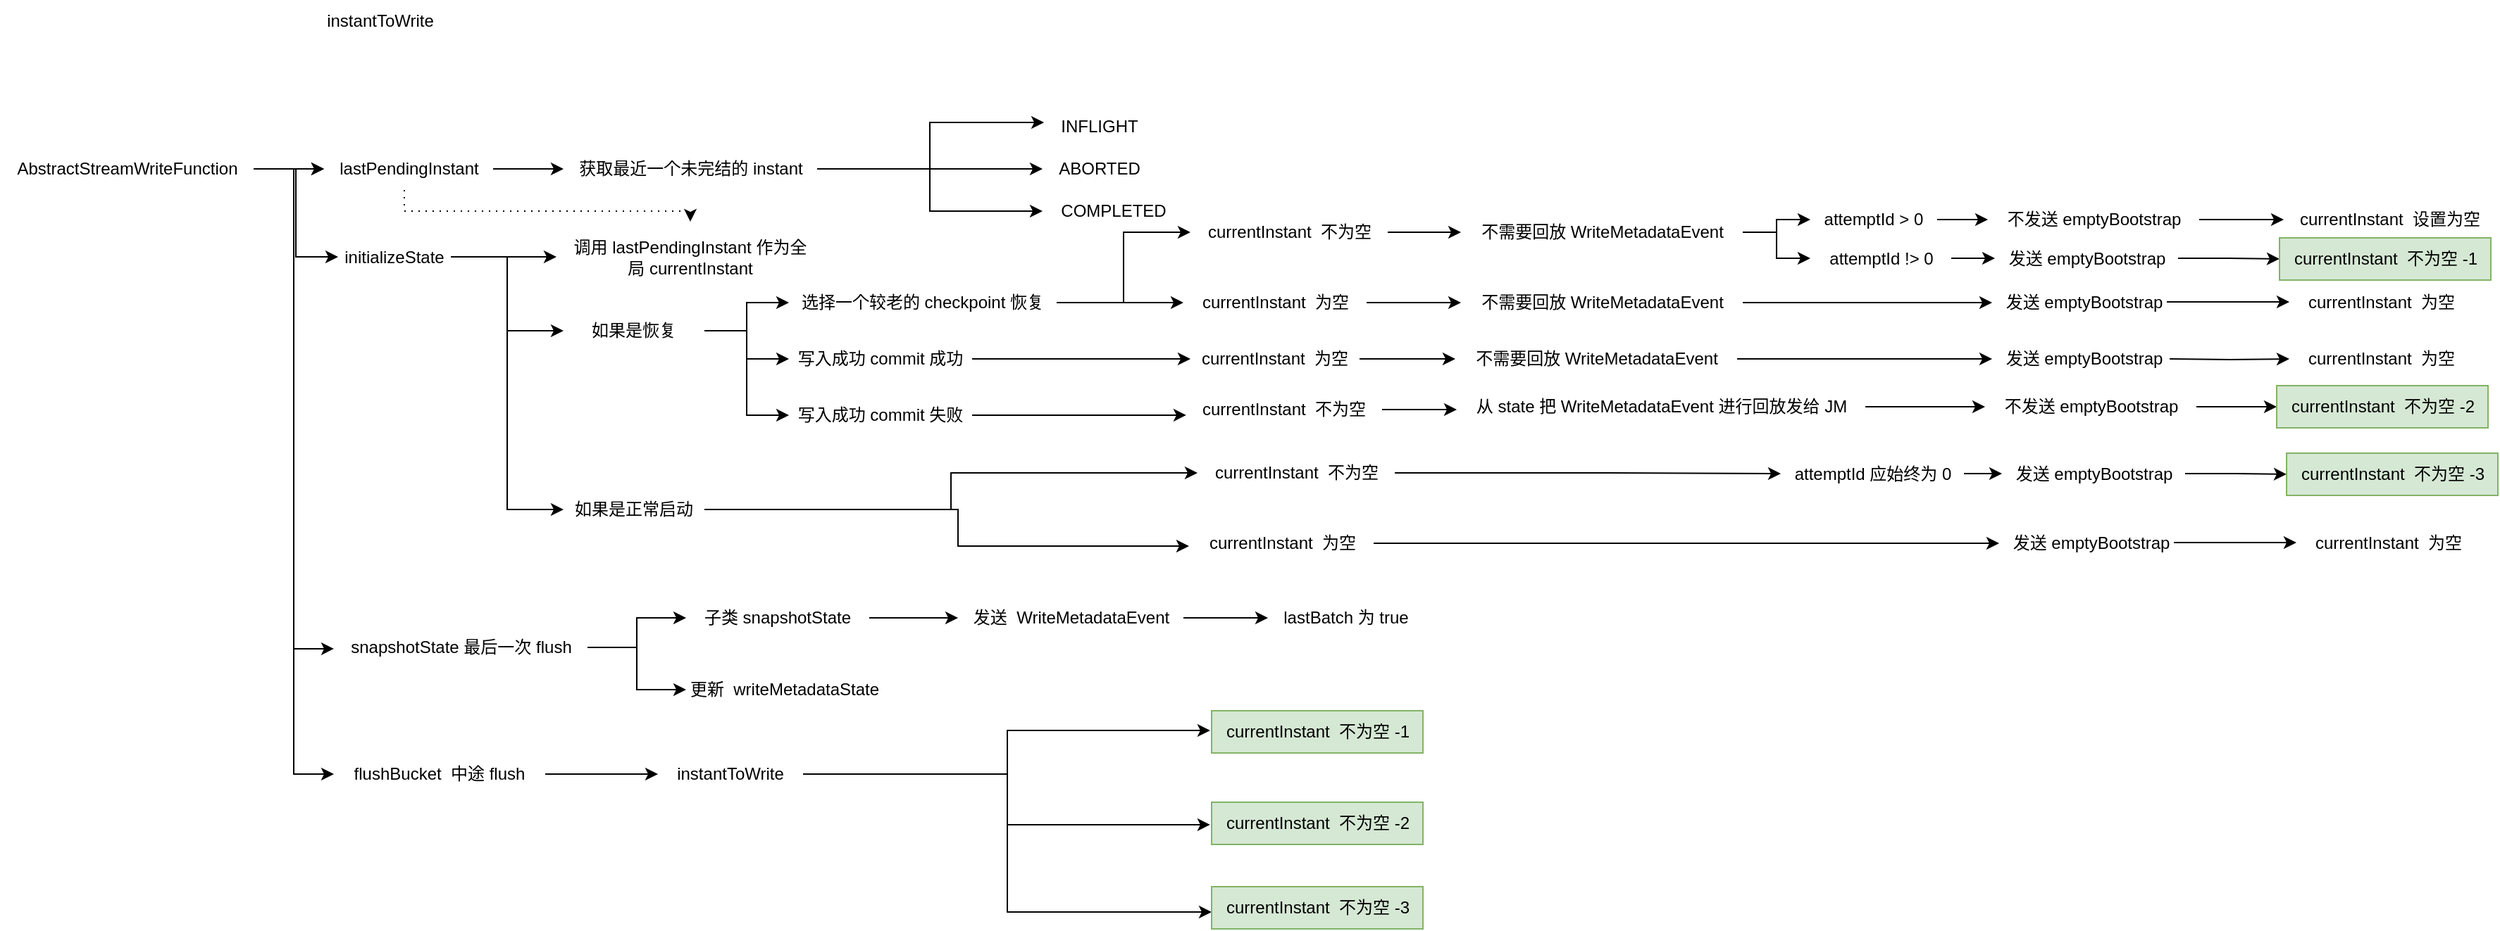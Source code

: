 <mxfile version="20.7.4" type="github">
  <diagram id="vJo_1yiLIQqHd0_KWYiv" name="第 1 页">
    <mxGraphModel dx="1434" dy="756" grid="1" gridSize="10" guides="1" tooltips="1" connect="1" arrows="1" fold="1" page="1" pageScale="1" pageWidth="1169" pageHeight="1654" math="0" shadow="0">
      <root>
        <mxCell id="0" />
        <mxCell id="1" parent="0" />
        <mxCell id="oRnVywOPiuKRVB3ehhkv-21" value="" style="edgeStyle=orthogonalEdgeStyle;rounded=0;orthogonalLoop=1;jettySize=auto;html=1;" edge="1" parent="1" source="oRnVywOPiuKRVB3ehhkv-19" target="oRnVywOPiuKRVB3ehhkv-20">
          <mxGeometry relative="1" as="geometry" />
        </mxCell>
        <mxCell id="oRnVywOPiuKRVB3ehhkv-42" style="edgeStyle=orthogonalEdgeStyle;rounded=0;orthogonalLoop=1;jettySize=auto;html=1;dashed=1;dashPattern=1 4;exitX=0.475;exitY=1;exitDx=0;exitDy=0;exitPerimeter=0;" edge="1" parent="1" source="oRnVywOPiuKRVB3ehhkv-19" target="oRnVywOPiuKRVB3ehhkv-40">
          <mxGeometry relative="1" as="geometry">
            <Array as="points">
              <mxPoint x="357" y="170" />
              <mxPoint x="560" y="170" />
            </Array>
          </mxGeometry>
        </mxCell>
        <mxCell id="oRnVywOPiuKRVB3ehhkv-19" value="&lt;span style=&quot;&quot;&gt;lastPendingInstant&lt;/span&gt;" style="text;html=1;align=center;verticalAlign=middle;resizable=0;points=[];autosize=1;strokeColor=none;fillColor=none;" vertex="1" parent="1">
          <mxGeometry x="300" y="125" width="120" height="30" as="geometry" />
        </mxCell>
        <mxCell id="oRnVywOPiuKRVB3ehhkv-25" value="" style="edgeStyle=orthogonalEdgeStyle;rounded=0;orthogonalLoop=1;jettySize=auto;html=1;entryX=0.013;entryY=0.4;entryDx=0;entryDy=0;entryPerimeter=0;" edge="1" parent="1" source="oRnVywOPiuKRVB3ehhkv-20" target="oRnVywOPiuKRVB3ehhkv-22">
          <mxGeometry relative="1" as="geometry" />
        </mxCell>
        <mxCell id="oRnVywOPiuKRVB3ehhkv-29" value="" style="edgeStyle=orthogonalEdgeStyle;rounded=0;orthogonalLoop=1;jettySize=auto;html=1;" edge="1" parent="1" source="oRnVywOPiuKRVB3ehhkv-20" target="oRnVywOPiuKRVB3ehhkv-28">
          <mxGeometry relative="1" as="geometry" />
        </mxCell>
        <mxCell id="oRnVywOPiuKRVB3ehhkv-32" value="" style="edgeStyle=orthogonalEdgeStyle;rounded=0;orthogonalLoop=1;jettySize=auto;html=1;" edge="1" parent="1" source="oRnVywOPiuKRVB3ehhkv-20" target="oRnVywOPiuKRVB3ehhkv-31">
          <mxGeometry relative="1" as="geometry" />
        </mxCell>
        <mxCell id="oRnVywOPiuKRVB3ehhkv-20" value="&lt;span style=&quot;&quot;&gt;获取最近一个未完结的 instant&lt;/span&gt;" style="text;html=1;align=center;verticalAlign=middle;resizable=0;points=[];autosize=1;strokeColor=none;fillColor=none;" vertex="1" parent="1">
          <mxGeometry x="470" y="125" width="180" height="30" as="geometry" />
        </mxCell>
        <mxCell id="oRnVywOPiuKRVB3ehhkv-22" value="&lt;span style=&quot;&quot;&gt;INFLIGHT&lt;/span&gt;" style="text;html=1;align=center;verticalAlign=middle;resizable=0;points=[];autosize=1;strokeColor=none;fillColor=none;" vertex="1" parent="1">
          <mxGeometry x="810" y="95" width="80" height="30" as="geometry" />
        </mxCell>
        <mxCell id="oRnVywOPiuKRVB3ehhkv-28" value="&lt;span style=&quot;&quot;&gt;ABORTED&lt;/span&gt;" style="text;html=1;align=center;verticalAlign=middle;resizable=0;points=[];autosize=1;strokeColor=none;fillColor=none;" vertex="1" parent="1">
          <mxGeometry x="810" y="125" width="80" height="30" as="geometry" />
        </mxCell>
        <mxCell id="oRnVywOPiuKRVB3ehhkv-31" value="&lt;span style=&quot;&quot;&gt;COMPLETED&lt;/span&gt;" style="text;html=1;align=center;verticalAlign=middle;resizable=0;points=[];autosize=1;strokeColor=none;fillColor=none;" vertex="1" parent="1">
          <mxGeometry x="810" y="155" width="100" height="30" as="geometry" />
        </mxCell>
        <mxCell id="oRnVywOPiuKRVB3ehhkv-35" value="" style="edgeStyle=orthogonalEdgeStyle;rounded=0;orthogonalLoop=1;jettySize=auto;html=1;" edge="1" parent="1" source="oRnVywOPiuKRVB3ehhkv-33" target="oRnVywOPiuKRVB3ehhkv-19">
          <mxGeometry relative="1" as="geometry" />
        </mxCell>
        <mxCell id="oRnVywOPiuKRVB3ehhkv-36" value="" style="edgeStyle=orthogonalEdgeStyle;rounded=0;orthogonalLoop=1;jettySize=auto;html=1;" edge="1" parent="1" source="oRnVywOPiuKRVB3ehhkv-33" target="oRnVywOPiuKRVB3ehhkv-19">
          <mxGeometry relative="1" as="geometry" />
        </mxCell>
        <mxCell id="oRnVywOPiuKRVB3ehhkv-38" style="edgeStyle=orthogonalEdgeStyle;rounded=0;orthogonalLoop=1;jettySize=auto;html=1;entryX=0;entryY=0.5;entryDx=0;entryDy=0;" edge="1" parent="1" source="oRnVywOPiuKRVB3ehhkv-33" target="oRnVywOPiuKRVB3ehhkv-37">
          <mxGeometry relative="1" as="geometry" />
        </mxCell>
        <mxCell id="oRnVywOPiuKRVB3ehhkv-160" style="edgeStyle=orthogonalEdgeStyle;rounded=0;orthogonalLoop=1;jettySize=auto;html=1;entryX=0;entryY=0.533;entryDx=0;entryDy=0;entryPerimeter=0;shadow=0;" edge="1" parent="1" source="oRnVywOPiuKRVB3ehhkv-33" target="oRnVywOPiuKRVB3ehhkv-159">
          <mxGeometry relative="1" as="geometry" />
        </mxCell>
        <mxCell id="oRnVywOPiuKRVB3ehhkv-173" style="edgeStyle=orthogonalEdgeStyle;rounded=0;orthogonalLoop=1;jettySize=auto;html=1;entryX=0;entryY=0.5;entryDx=0;entryDy=0;shadow=0;" edge="1" parent="1" source="oRnVywOPiuKRVB3ehhkv-33" target="oRnVywOPiuKRVB3ehhkv-172">
          <mxGeometry relative="1" as="geometry" />
        </mxCell>
        <mxCell id="oRnVywOPiuKRVB3ehhkv-33" value="&lt;span style=&quot;&quot;&gt;AbstractStreamWriteFunction&lt;/span&gt;" style="text;html=1;align=center;verticalAlign=middle;resizable=0;points=[];autosize=1;strokeColor=none;fillColor=none;" vertex="1" parent="1">
          <mxGeometry x="70" y="125" width="180" height="30" as="geometry" />
        </mxCell>
        <mxCell id="oRnVywOPiuKRVB3ehhkv-41" value="" style="edgeStyle=orthogonalEdgeStyle;rounded=0;orthogonalLoop=1;jettySize=auto;html=1;" edge="1" parent="1" source="oRnVywOPiuKRVB3ehhkv-37" target="oRnVywOPiuKRVB3ehhkv-40">
          <mxGeometry relative="1" as="geometry" />
        </mxCell>
        <mxCell id="oRnVywOPiuKRVB3ehhkv-43" value="" style="edgeStyle=orthogonalEdgeStyle;rounded=0;orthogonalLoop=1;jettySize=auto;html=1;entryX=0;entryY=0.5;entryDx=0;entryDy=0;" edge="1" parent="1" source="oRnVywOPiuKRVB3ehhkv-37" target="oRnVywOPiuKRVB3ehhkv-39">
          <mxGeometry relative="1" as="geometry" />
        </mxCell>
        <mxCell id="oRnVywOPiuKRVB3ehhkv-103" style="edgeStyle=orthogonalEdgeStyle;rounded=0;orthogonalLoop=1;jettySize=auto;html=1;entryX=0;entryY=0.5;entryDx=0;entryDy=0;" edge="1" parent="1" source="oRnVywOPiuKRVB3ehhkv-37" target="oRnVywOPiuKRVB3ehhkv-102">
          <mxGeometry relative="1" as="geometry" />
        </mxCell>
        <mxCell id="oRnVywOPiuKRVB3ehhkv-37" value="initializeState" style="text;html=1;strokeColor=none;fillColor=none;align=center;verticalAlign=middle;whiteSpace=wrap;rounded=0;" vertex="1" parent="1">
          <mxGeometry x="310" y="185" width="80" height="35" as="geometry" />
        </mxCell>
        <mxCell id="oRnVywOPiuKRVB3ehhkv-48" style="edgeStyle=orthogonalEdgeStyle;rounded=0;orthogonalLoop=1;jettySize=auto;html=1;entryX=0;entryY=0.567;entryDx=0;entryDy=0;entryPerimeter=0;exitX=1;exitY=0.5;exitDx=0;exitDy=0;startArrow=none;" edge="1" parent="1" source="oRnVywOPiuKRVB3ehhkv-65" target="oRnVywOPiuKRVB3ehhkv-47">
          <mxGeometry relative="1" as="geometry" />
        </mxCell>
        <mxCell id="oRnVywOPiuKRVB3ehhkv-51" style="edgeStyle=orthogonalEdgeStyle;rounded=0;orthogonalLoop=1;jettySize=auto;html=1;entryX=0;entryY=0.5;entryDx=0;entryDy=0;" edge="1" parent="1" source="oRnVywOPiuKRVB3ehhkv-39" target="oRnVywOPiuKRVB3ehhkv-49">
          <mxGeometry relative="1" as="geometry" />
        </mxCell>
        <mxCell id="oRnVywOPiuKRVB3ehhkv-52" style="edgeStyle=orthogonalEdgeStyle;rounded=0;orthogonalLoop=1;jettySize=auto;html=1;entryX=0;entryY=0.5;entryDx=0;entryDy=0;" edge="1" parent="1" source="oRnVywOPiuKRVB3ehhkv-39" target="oRnVywOPiuKRVB3ehhkv-50">
          <mxGeometry relative="1" as="geometry" />
        </mxCell>
        <mxCell id="oRnVywOPiuKRVB3ehhkv-56" value="" style="edgeStyle=orthogonalEdgeStyle;rounded=0;orthogonalLoop=1;jettySize=auto;html=1;entryX=0;entryY=0.5;entryDx=0;entryDy=0;" edge="1" parent="1" source="oRnVywOPiuKRVB3ehhkv-39" target="oRnVywOPiuKRVB3ehhkv-55">
          <mxGeometry relative="1" as="geometry" />
        </mxCell>
        <mxCell id="oRnVywOPiuKRVB3ehhkv-39" value="如果是恢复" style="text;html=1;strokeColor=none;fillColor=none;align=center;verticalAlign=middle;whiteSpace=wrap;rounded=0;" vertex="1" parent="1">
          <mxGeometry x="470" y="240" width="100" height="30" as="geometry" />
        </mxCell>
        <mxCell id="oRnVywOPiuKRVB3ehhkv-40" value="调用&amp;nbsp;&lt;span style=&quot;&quot;&gt;lastPendingInstant 作为全局&amp;nbsp;&lt;/span&gt;currentInstant" style="text;html=1;strokeColor=none;fillColor=none;align=center;verticalAlign=middle;whiteSpace=wrap;rounded=0;" vertex="1" parent="1">
          <mxGeometry x="465" y="177.5" width="190" height="50" as="geometry" />
        </mxCell>
        <mxCell id="oRnVywOPiuKRVB3ehhkv-99" style="edgeStyle=orthogonalEdgeStyle;rounded=0;orthogonalLoop=1;jettySize=auto;html=1;" edge="1" parent="1" source="oRnVywOPiuKRVB3ehhkv-47" target="oRnVywOPiuKRVB3ehhkv-98">
          <mxGeometry relative="1" as="geometry" />
        </mxCell>
        <mxCell id="oRnVywOPiuKRVB3ehhkv-47" value="从 state 把&amp;nbsp;WriteMetadataEvent 进行回放发给 JM" style="text;html=1;align=center;verticalAlign=middle;resizable=0;points=[];autosize=1;strokeColor=none;fillColor=none;" vertex="1" parent="1">
          <mxGeometry x="1104" y="294" width="290" height="30" as="geometry" />
        </mxCell>
        <mxCell id="oRnVywOPiuKRVB3ehhkv-54" value="" style="edgeStyle=orthogonalEdgeStyle;rounded=0;orthogonalLoop=1;jettySize=auto;html=1;exitX=1;exitY=0.5;exitDx=0;exitDy=0;" edge="1" parent="1" source="oRnVywOPiuKRVB3ehhkv-63" target="oRnVywOPiuKRVB3ehhkv-53">
          <mxGeometry relative="1" as="geometry" />
        </mxCell>
        <mxCell id="oRnVywOPiuKRVB3ehhkv-64" style="edgeStyle=orthogonalEdgeStyle;rounded=0;orthogonalLoop=1;jettySize=auto;html=1;" edge="1" parent="1" source="oRnVywOPiuKRVB3ehhkv-49" target="oRnVywOPiuKRVB3ehhkv-63">
          <mxGeometry relative="1" as="geometry" />
        </mxCell>
        <mxCell id="oRnVywOPiuKRVB3ehhkv-49" value="写入成功 commit 成功" style="text;html=1;strokeColor=none;fillColor=none;align=center;verticalAlign=middle;whiteSpace=wrap;rounded=0;" vertex="1" parent="1">
          <mxGeometry x="630" y="260" width="130" height="30" as="geometry" />
        </mxCell>
        <mxCell id="oRnVywOPiuKRVB3ehhkv-66" style="edgeStyle=orthogonalEdgeStyle;rounded=0;orthogonalLoop=1;jettySize=auto;html=1;entryX=0.007;entryY=0.633;entryDx=0;entryDy=0;entryPerimeter=0;" edge="1" parent="1" source="oRnVywOPiuKRVB3ehhkv-50" target="oRnVywOPiuKRVB3ehhkv-65">
          <mxGeometry relative="1" as="geometry" />
        </mxCell>
        <mxCell id="oRnVywOPiuKRVB3ehhkv-50" value="写入成功 commit 失败" style="text;html=1;strokeColor=none;fillColor=none;align=center;verticalAlign=middle;whiteSpace=wrap;rounded=0;" vertex="1" parent="1">
          <mxGeometry x="630" y="300" width="130" height="30" as="geometry" />
        </mxCell>
        <mxCell id="oRnVywOPiuKRVB3ehhkv-77" style="edgeStyle=orthogonalEdgeStyle;rounded=0;orthogonalLoop=1;jettySize=auto;html=1;" edge="1" parent="1" source="oRnVywOPiuKRVB3ehhkv-53" target="oRnVywOPiuKRVB3ehhkv-76">
          <mxGeometry relative="1" as="geometry">
            <mxPoint x="1386" y="275" as="sourcePoint" />
          </mxGeometry>
        </mxCell>
        <mxCell id="oRnVywOPiuKRVB3ehhkv-53" value="不需要回放 WriteMetadataEvent" style="text;html=1;align=center;verticalAlign=middle;resizable=0;points=[];autosize=1;strokeColor=none;fillColor=none;" vertex="1" parent="1">
          <mxGeometry x="1103" y="260" width="200" height="30" as="geometry" />
        </mxCell>
        <mxCell id="oRnVywOPiuKRVB3ehhkv-57" style="edgeStyle=orthogonalEdgeStyle;rounded=0;orthogonalLoop=1;jettySize=auto;html=1;" edge="1" parent="1" source="oRnVywOPiuKRVB3ehhkv-55" target="oRnVywOPiuKRVB3ehhkv-59">
          <mxGeometry relative="1" as="geometry" />
        </mxCell>
        <mxCell id="oRnVywOPiuKRVB3ehhkv-62" style="edgeStyle=orthogonalEdgeStyle;rounded=0;orthogonalLoop=1;jettySize=auto;html=1;entryX=0;entryY=0.5;entryDx=0;entryDy=0;entryPerimeter=0;" edge="1" parent="1" source="oRnVywOPiuKRVB3ehhkv-55" target="oRnVywOPiuKRVB3ehhkv-61">
          <mxGeometry relative="1" as="geometry" />
        </mxCell>
        <mxCell id="oRnVywOPiuKRVB3ehhkv-55" value="选择一个较老的 checkpoint 恢复" style="text;html=1;strokeColor=none;fillColor=none;align=center;verticalAlign=middle;whiteSpace=wrap;rounded=0;" vertex="1" parent="1">
          <mxGeometry x="630" y="220" width="190" height="30" as="geometry" />
        </mxCell>
        <mxCell id="oRnVywOPiuKRVB3ehhkv-70" style="edgeStyle=orthogonalEdgeStyle;rounded=0;orthogonalLoop=1;jettySize=auto;html=1;" edge="1" parent="1" source="oRnVywOPiuKRVB3ehhkv-59" target="oRnVywOPiuKRVB3ehhkv-69">
          <mxGeometry relative="1" as="geometry" />
        </mxCell>
        <mxCell id="oRnVywOPiuKRVB3ehhkv-59" value="&lt;span style=&quot;&quot;&gt;currentInstant&amp;nbsp; 为空&lt;/span&gt;" style="text;html=1;align=center;verticalAlign=middle;resizable=0;points=[];autosize=1;strokeColor=none;fillColor=none;" vertex="1" parent="1">
          <mxGeometry x="910" y="220" width="130" height="30" as="geometry" />
        </mxCell>
        <mxCell id="oRnVywOPiuKRVB3ehhkv-72" style="edgeStyle=orthogonalEdgeStyle;rounded=0;orthogonalLoop=1;jettySize=auto;html=1;" edge="1" parent="1" source="oRnVywOPiuKRVB3ehhkv-61" target="oRnVywOPiuKRVB3ehhkv-71">
          <mxGeometry relative="1" as="geometry" />
        </mxCell>
        <mxCell id="oRnVywOPiuKRVB3ehhkv-61" value="&lt;span style=&quot;&quot;&gt;currentInstant&amp;nbsp; 不为空&lt;/span&gt;" style="text;html=1;align=center;verticalAlign=middle;resizable=0;points=[];autosize=1;strokeColor=none;fillColor=none;" vertex="1" parent="1">
          <mxGeometry x="915" y="170" width="140" height="30" as="geometry" />
        </mxCell>
        <mxCell id="oRnVywOPiuKRVB3ehhkv-63" value="&lt;span style=&quot;&quot;&gt;currentInstant&amp;nbsp; 为空&lt;/span&gt;" style="text;html=1;strokeColor=none;fillColor=none;align=center;verticalAlign=middle;whiteSpace=wrap;rounded=0;" vertex="1" parent="1">
          <mxGeometry x="915" y="265" width="120" height="20" as="geometry" />
        </mxCell>
        <mxCell id="oRnVywOPiuKRVB3ehhkv-65" value="currentInstant&amp;nbsp; 不为空" style="text;html=1;align=center;verticalAlign=middle;resizable=0;points=[];autosize=1;strokeColor=none;fillColor=none;" vertex="1" parent="1">
          <mxGeometry x="911" y="296" width="140" height="30" as="geometry" />
        </mxCell>
        <mxCell id="oRnVywOPiuKRVB3ehhkv-74" value="" style="edgeStyle=orthogonalEdgeStyle;rounded=0;orthogonalLoop=1;jettySize=auto;html=1;" edge="1" parent="1" source="oRnVywOPiuKRVB3ehhkv-69" target="oRnVywOPiuKRVB3ehhkv-75">
          <mxGeometry relative="1" as="geometry">
            <mxPoint x="1390" y="235" as="sourcePoint" />
            <mxPoint x="1563" y="235" as="targetPoint" />
          </mxGeometry>
        </mxCell>
        <mxCell id="oRnVywOPiuKRVB3ehhkv-69" value="不需要回放 WriteMetadataEvent" style="text;html=1;align=center;verticalAlign=middle;resizable=0;points=[];autosize=1;strokeColor=none;fillColor=none;" vertex="1" parent="1">
          <mxGeometry x="1107" y="220" width="200" height="30" as="geometry" />
        </mxCell>
        <mxCell id="oRnVywOPiuKRVB3ehhkv-94" style="edgeStyle=orthogonalEdgeStyle;rounded=0;orthogonalLoop=1;jettySize=auto;html=1;entryX=0;entryY=0.5;entryDx=0;entryDy=0;" edge="1" parent="1" source="oRnVywOPiuKRVB3ehhkv-71" target="oRnVywOPiuKRVB3ehhkv-79">
          <mxGeometry relative="1" as="geometry" />
        </mxCell>
        <mxCell id="oRnVywOPiuKRVB3ehhkv-95" style="edgeStyle=orthogonalEdgeStyle;rounded=0;orthogonalLoop=1;jettySize=auto;html=1;" edge="1" parent="1" source="oRnVywOPiuKRVB3ehhkv-71" target="oRnVywOPiuKRVB3ehhkv-83">
          <mxGeometry relative="1" as="geometry" />
        </mxCell>
        <mxCell id="oRnVywOPiuKRVB3ehhkv-71" value="不需要回放 WriteMetadataEvent" style="text;html=1;align=center;verticalAlign=middle;resizable=0;points=[];autosize=1;strokeColor=none;fillColor=none;" vertex="1" parent="1">
          <mxGeometry x="1107" y="170" width="200" height="30" as="geometry" />
        </mxCell>
        <mxCell id="oRnVywOPiuKRVB3ehhkv-75" value="发送&amp;nbsp;emptyBootstrap" style="text;html=1;align=center;verticalAlign=middle;resizable=0;points=[];autosize=1;strokeColor=none;fillColor=none;" vertex="1" parent="1">
          <mxGeometry x="1484" y="220" width="130" height="30" as="geometry" />
        </mxCell>
        <mxCell id="oRnVywOPiuKRVB3ehhkv-76" value="发送&amp;nbsp;emptyBootstrap" style="text;html=1;align=center;verticalAlign=middle;resizable=0;points=[];autosize=1;strokeColor=none;fillColor=none;" vertex="1" parent="1">
          <mxGeometry x="1484" y="260" width="130" height="30" as="geometry" />
        </mxCell>
        <mxCell id="oRnVywOPiuKRVB3ehhkv-82" value="" style="edgeStyle=orthogonalEdgeStyle;rounded=0;orthogonalLoop=1;jettySize=auto;html=1;" edge="1" parent="1" source="oRnVywOPiuKRVB3ehhkv-79" target="oRnVywOPiuKRVB3ehhkv-81">
          <mxGeometry relative="1" as="geometry" />
        </mxCell>
        <mxCell id="oRnVywOPiuKRVB3ehhkv-79" value="attemptId &amp;gt; 0" style="text;html=1;strokeColor=none;fillColor=none;align=center;verticalAlign=middle;whiteSpace=wrap;rounded=0;" vertex="1" parent="1">
          <mxGeometry x="1355" y="161" width="90" height="30" as="geometry" />
        </mxCell>
        <mxCell id="oRnVywOPiuKRVB3ehhkv-88" value="" style="edgeStyle=orthogonalEdgeStyle;rounded=0;orthogonalLoop=1;jettySize=auto;html=1;" edge="1" parent="1" source="oRnVywOPiuKRVB3ehhkv-81" target="oRnVywOPiuKRVB3ehhkv-87">
          <mxGeometry relative="1" as="geometry" />
        </mxCell>
        <mxCell id="oRnVywOPiuKRVB3ehhkv-81" value="不发送&amp;nbsp;emptyBootstrap" style="text;html=1;align=center;verticalAlign=middle;resizable=0;points=[];autosize=1;strokeColor=none;fillColor=none;" vertex="1" parent="1">
          <mxGeometry x="1481" y="161" width="150" height="30" as="geometry" />
        </mxCell>
        <mxCell id="oRnVywOPiuKRVB3ehhkv-86" style="edgeStyle=orthogonalEdgeStyle;rounded=0;orthogonalLoop=1;jettySize=auto;html=1;" edge="1" parent="1" source="oRnVywOPiuKRVB3ehhkv-83" target="oRnVywOPiuKRVB3ehhkv-85">
          <mxGeometry relative="1" as="geometry" />
        </mxCell>
        <mxCell id="oRnVywOPiuKRVB3ehhkv-83" value="&lt;span style=&quot;&quot;&gt;attemptId !&amp;gt; 0&lt;/span&gt;" style="text;html=1;align=center;verticalAlign=middle;resizable=0;points=[];autosize=1;strokeColor=none;fillColor=none;" vertex="1" parent="1">
          <mxGeometry x="1355" y="188.5" width="100" height="30" as="geometry" />
        </mxCell>
        <mxCell id="oRnVywOPiuKRVB3ehhkv-91" style="edgeStyle=orthogonalEdgeStyle;rounded=0;orthogonalLoop=1;jettySize=auto;html=1;" edge="1" parent="1" source="oRnVywOPiuKRVB3ehhkv-85" target="oRnVywOPiuKRVB3ehhkv-90">
          <mxGeometry relative="1" as="geometry" />
        </mxCell>
        <mxCell id="oRnVywOPiuKRVB3ehhkv-85" value="发送&amp;nbsp;emptyBootstrap" style="text;html=1;align=center;verticalAlign=middle;resizable=0;points=[];autosize=1;strokeColor=none;fillColor=none;" vertex="1" parent="1">
          <mxGeometry x="1486" y="188.5" width="130" height="30" as="geometry" />
        </mxCell>
        <mxCell id="oRnVywOPiuKRVB3ehhkv-87" value="currentInstant&amp;nbsp; 设置为空" style="text;html=1;align=center;verticalAlign=middle;resizable=0;points=[];autosize=1;strokeColor=none;fillColor=none;" vertex="1" parent="1">
          <mxGeometry x="1691" y="161" width="150" height="30" as="geometry" />
        </mxCell>
        <mxCell id="oRnVywOPiuKRVB3ehhkv-90" value="currentInstant&amp;nbsp; 不为空 -1" style="text;html=1;align=center;verticalAlign=middle;resizable=0;points=[];autosize=1;strokeColor=#82b366;fillColor=#d5e8d4;" vertex="1" parent="1">
          <mxGeometry x="1688" y="189" width="150" height="30" as="geometry" />
        </mxCell>
        <mxCell id="oRnVywOPiuKRVB3ehhkv-92" style="edgeStyle=orthogonalEdgeStyle;rounded=0;orthogonalLoop=1;jettySize=auto;html=1;" edge="1" parent="1" target="oRnVywOPiuKRVB3ehhkv-93">
          <mxGeometry relative="1" as="geometry">
            <mxPoint x="1608" y="234.5" as="sourcePoint" />
          </mxGeometry>
        </mxCell>
        <mxCell id="oRnVywOPiuKRVB3ehhkv-93" value="currentInstant&amp;nbsp; 为空" style="text;html=1;align=center;verticalAlign=middle;resizable=0;points=[];autosize=1;strokeColor=none;fillColor=none;" vertex="1" parent="1">
          <mxGeometry x="1695" y="220" width="130" height="30" as="geometry" />
        </mxCell>
        <mxCell id="oRnVywOPiuKRVB3ehhkv-96" style="edgeStyle=orthogonalEdgeStyle;rounded=0;orthogonalLoop=1;jettySize=auto;html=1;" edge="1" parent="1" target="oRnVywOPiuKRVB3ehhkv-97">
          <mxGeometry relative="1" as="geometry">
            <mxPoint x="1610" y="275" as="sourcePoint" />
          </mxGeometry>
        </mxCell>
        <mxCell id="oRnVywOPiuKRVB3ehhkv-97" value="currentInstant&amp;nbsp; 为空" style="text;html=1;align=center;verticalAlign=middle;resizable=0;points=[];autosize=1;strokeColor=none;fillColor=none;" vertex="1" parent="1">
          <mxGeometry x="1695" y="260" width="130" height="30" as="geometry" />
        </mxCell>
        <mxCell id="oRnVywOPiuKRVB3ehhkv-101" style="edgeStyle=orthogonalEdgeStyle;rounded=0;orthogonalLoop=1;jettySize=auto;html=1;" edge="1" parent="1" source="oRnVywOPiuKRVB3ehhkv-98" target="oRnVywOPiuKRVB3ehhkv-100">
          <mxGeometry relative="1" as="geometry" />
        </mxCell>
        <mxCell id="oRnVywOPiuKRVB3ehhkv-98" value="不发送&amp;nbsp;emptyBootstrap" style="text;html=1;align=center;verticalAlign=middle;resizable=0;points=[];autosize=1;strokeColor=none;fillColor=none;" vertex="1" parent="1">
          <mxGeometry x="1479" y="294" width="150" height="30" as="geometry" />
        </mxCell>
        <mxCell id="oRnVywOPiuKRVB3ehhkv-100" value="currentInstant&amp;nbsp; 不为空 -2" style="text;html=1;align=center;verticalAlign=middle;resizable=0;points=[];autosize=1;strokeColor=#82b366;fillColor=#d5e8d4;" vertex="1" parent="1">
          <mxGeometry x="1686" y="294" width="150" height="30" as="geometry" />
        </mxCell>
        <mxCell id="oRnVywOPiuKRVB3ehhkv-152" style="edgeStyle=orthogonalEdgeStyle;rounded=0;orthogonalLoop=1;jettySize=auto;html=1;" edge="1" parent="1" source="oRnVywOPiuKRVB3ehhkv-102" target="oRnVywOPiuKRVB3ehhkv-133">
          <mxGeometry relative="1" as="geometry" />
        </mxCell>
        <mxCell id="oRnVywOPiuKRVB3ehhkv-153" style="edgeStyle=orthogonalEdgeStyle;rounded=0;orthogonalLoop=1;jettySize=auto;html=1;entryX=-0.008;entryY=0.567;entryDx=0;entryDy=0;entryPerimeter=0;" edge="1" parent="1" source="oRnVywOPiuKRVB3ehhkv-102" target="oRnVywOPiuKRVB3ehhkv-131">
          <mxGeometry relative="1" as="geometry">
            <Array as="points">
              <mxPoint x="750" y="382" />
              <mxPoint x="750" y="408" />
            </Array>
          </mxGeometry>
        </mxCell>
        <mxCell id="oRnVywOPiuKRVB3ehhkv-102" value="如果是正常启动" style="text;html=1;strokeColor=none;fillColor=none;align=center;verticalAlign=middle;whiteSpace=wrap;rounded=0;" vertex="1" parent="1">
          <mxGeometry x="470" y="367" width="100" height="30" as="geometry" />
        </mxCell>
        <mxCell id="oRnVywOPiuKRVB3ehhkv-154" style="edgeStyle=orthogonalEdgeStyle;rounded=0;orthogonalLoop=1;jettySize=auto;html=1;" edge="1" parent="1" source="oRnVywOPiuKRVB3ehhkv-131" target="oRnVywOPiuKRVB3ehhkv-139">
          <mxGeometry relative="1" as="geometry" />
        </mxCell>
        <mxCell id="oRnVywOPiuKRVB3ehhkv-131" value="&lt;span style=&quot;&quot;&gt;currentInstant&amp;nbsp; 为空&lt;/span&gt;" style="text;html=1;align=center;verticalAlign=middle;resizable=0;points=[];autosize=1;strokeColor=none;fillColor=none;" vertex="1" parent="1">
          <mxGeometry x="915" y="391" width="130" height="30" as="geometry" />
        </mxCell>
        <mxCell id="oRnVywOPiuKRVB3ehhkv-155" style="edgeStyle=orthogonalEdgeStyle;rounded=0;orthogonalLoop=1;jettySize=auto;html=1;" edge="1" parent="1" source="oRnVywOPiuKRVB3ehhkv-133" target="oRnVywOPiuKRVB3ehhkv-145">
          <mxGeometry relative="1" as="geometry" />
        </mxCell>
        <mxCell id="oRnVywOPiuKRVB3ehhkv-133" value="&lt;span style=&quot;&quot;&gt;currentInstant&amp;nbsp; 不为空&lt;/span&gt;" style="text;html=1;align=center;verticalAlign=middle;resizable=0;points=[];autosize=1;strokeColor=none;fillColor=none;" vertex="1" parent="1">
          <mxGeometry x="920" y="341" width="140" height="30" as="geometry" />
        </mxCell>
        <mxCell id="oRnVywOPiuKRVB3ehhkv-139" value="发送&amp;nbsp;emptyBootstrap" style="text;html=1;align=center;verticalAlign=middle;resizable=0;points=[];autosize=1;strokeColor=none;fillColor=none;" vertex="1" parent="1">
          <mxGeometry x="1489" y="391" width="130" height="30" as="geometry" />
        </mxCell>
        <mxCell id="oRnVywOPiuKRVB3ehhkv-158" style="edgeStyle=orthogonalEdgeStyle;rounded=0;orthogonalLoop=1;jettySize=auto;html=1;shadow=0;" edge="1" parent="1" source="oRnVywOPiuKRVB3ehhkv-145" target="oRnVywOPiuKRVB3ehhkv-147">
          <mxGeometry relative="1" as="geometry" />
        </mxCell>
        <mxCell id="oRnVywOPiuKRVB3ehhkv-145" value="&lt;span style=&quot;&quot;&gt;attemptId 应始终为 0&lt;/span&gt;" style="text;html=1;align=center;verticalAlign=middle;resizable=0;points=[];autosize=1;strokeColor=none;fillColor=none;" vertex="1" parent="1">
          <mxGeometry x="1334" y="341.5" width="130" height="30" as="geometry" />
        </mxCell>
        <mxCell id="oRnVywOPiuKRVB3ehhkv-146" style="edgeStyle=orthogonalEdgeStyle;rounded=0;orthogonalLoop=1;jettySize=auto;html=1;" edge="1" parent="1" source="oRnVywOPiuKRVB3ehhkv-147" target="oRnVywOPiuKRVB3ehhkv-149">
          <mxGeometry relative="1" as="geometry" />
        </mxCell>
        <mxCell id="oRnVywOPiuKRVB3ehhkv-147" value="发送&amp;nbsp;emptyBootstrap" style="text;html=1;align=center;verticalAlign=middle;resizable=0;points=[];autosize=1;strokeColor=none;fillColor=none;" vertex="1" parent="1">
          <mxGeometry x="1491" y="341.5" width="130" height="30" as="geometry" />
        </mxCell>
        <mxCell id="oRnVywOPiuKRVB3ehhkv-149" value="currentInstant&amp;nbsp; 不为空 -3" style="text;html=1;align=center;verticalAlign=middle;resizable=0;points=[];autosize=1;strokeColor=#82b366;fillColor=#d5e8d4;" vertex="1" parent="1">
          <mxGeometry x="1693" y="342" width="150" height="30" as="geometry" />
        </mxCell>
        <mxCell id="oRnVywOPiuKRVB3ehhkv-150" style="edgeStyle=orthogonalEdgeStyle;rounded=0;orthogonalLoop=1;jettySize=auto;html=1;" edge="1" parent="1" target="oRnVywOPiuKRVB3ehhkv-151">
          <mxGeometry relative="1" as="geometry">
            <mxPoint x="1613" y="405.5" as="sourcePoint" />
          </mxGeometry>
        </mxCell>
        <mxCell id="oRnVywOPiuKRVB3ehhkv-151" value="currentInstant&amp;nbsp; 为空" style="text;html=1;align=center;verticalAlign=middle;resizable=0;points=[];autosize=1;strokeColor=none;fillColor=none;" vertex="1" parent="1">
          <mxGeometry x="1700" y="391" width="130" height="30" as="geometry" />
        </mxCell>
        <mxCell id="oRnVywOPiuKRVB3ehhkv-164" style="edgeStyle=orthogonalEdgeStyle;rounded=0;orthogonalLoop=1;jettySize=auto;html=1;shadow=0;" edge="1" parent="1" source="oRnVywOPiuKRVB3ehhkv-159" target="oRnVywOPiuKRVB3ehhkv-161">
          <mxGeometry relative="1" as="geometry">
            <mxPoint x="527" y="480" as="sourcePoint" />
          </mxGeometry>
        </mxCell>
        <mxCell id="oRnVywOPiuKRVB3ehhkv-165" style="edgeStyle=orthogonalEdgeStyle;rounded=0;orthogonalLoop=1;jettySize=auto;html=1;entryX=0;entryY=0.5;entryDx=0;entryDy=0;shadow=0;" edge="1" parent="1" source="oRnVywOPiuKRVB3ehhkv-159" target="oRnVywOPiuKRVB3ehhkv-162">
          <mxGeometry relative="1" as="geometry">
            <mxPoint x="527" y="480" as="sourcePoint" />
          </mxGeometry>
        </mxCell>
        <mxCell id="oRnVywOPiuKRVB3ehhkv-159" value="snapshotState 最后一次 flush" style="text;html=1;align=center;verticalAlign=middle;resizable=0;points=[];autosize=1;strokeColor=none;fillColor=none;" vertex="1" parent="1">
          <mxGeometry x="307" y="465" width="180" height="30" as="geometry" />
        </mxCell>
        <mxCell id="oRnVywOPiuKRVB3ehhkv-168" style="edgeStyle=orthogonalEdgeStyle;rounded=0;orthogonalLoop=1;jettySize=auto;html=1;shadow=0;" edge="1" parent="1" source="oRnVywOPiuKRVB3ehhkv-161" target="oRnVywOPiuKRVB3ehhkv-167">
          <mxGeometry relative="1" as="geometry" />
        </mxCell>
        <mxCell id="oRnVywOPiuKRVB3ehhkv-161" value="子类&amp;nbsp;snapshotState" style="text;html=1;strokeColor=none;fillColor=none;align=center;verticalAlign=middle;whiteSpace=wrap;rounded=0;shadow=0;" vertex="1" parent="1">
          <mxGeometry x="557" y="444" width="130" height="30" as="geometry" />
        </mxCell>
        <mxCell id="oRnVywOPiuKRVB3ehhkv-162" value="更新&amp;nbsp;&amp;nbsp;writeMetadataState" style="text;html=1;strokeColor=none;fillColor=none;align=center;verticalAlign=middle;whiteSpace=wrap;rounded=0;shadow=0;" vertex="1" parent="1">
          <mxGeometry x="557" y="495" width="140" height="30" as="geometry" />
        </mxCell>
        <mxCell id="oRnVywOPiuKRVB3ehhkv-163" value="instantToWrite" style="text;html=1;strokeColor=none;fillColor=none;align=center;verticalAlign=middle;whiteSpace=wrap;rounded=0;shadow=0;" vertex="1" parent="1">
          <mxGeometry x="310" y="20" width="60" height="30" as="geometry" />
        </mxCell>
        <mxCell id="oRnVywOPiuKRVB3ehhkv-171" style="edgeStyle=orthogonalEdgeStyle;rounded=0;orthogonalLoop=1;jettySize=auto;html=1;shadow=0;" edge="1" parent="1" source="oRnVywOPiuKRVB3ehhkv-167" target="oRnVywOPiuKRVB3ehhkv-170">
          <mxGeometry relative="1" as="geometry" />
        </mxCell>
        <mxCell id="oRnVywOPiuKRVB3ehhkv-167" value="发送&amp;nbsp;&amp;nbsp;WriteMetadataEvent" style="text;html=1;align=center;verticalAlign=middle;resizable=0;points=[];autosize=1;strokeColor=none;fillColor=none;" vertex="1" parent="1">
          <mxGeometry x="750" y="444" width="160" height="30" as="geometry" />
        </mxCell>
        <mxCell id="oRnVywOPiuKRVB3ehhkv-170" value="lastBatch 为 true" style="text;html=1;align=center;verticalAlign=middle;resizable=0;points=[];autosize=1;strokeColor=none;fillColor=none;" vertex="1" parent="1">
          <mxGeometry x="970" y="444" width="110" height="30" as="geometry" />
        </mxCell>
        <mxCell id="oRnVywOPiuKRVB3ehhkv-175" value="" style="edgeStyle=orthogonalEdgeStyle;rounded=0;orthogonalLoop=1;jettySize=auto;html=1;shadow=0;" edge="1" parent="1" source="oRnVywOPiuKRVB3ehhkv-172" target="oRnVywOPiuKRVB3ehhkv-174">
          <mxGeometry relative="1" as="geometry" />
        </mxCell>
        <mxCell id="oRnVywOPiuKRVB3ehhkv-172" value="flushBucket&amp;nbsp; 中途 flush" style="text;html=1;strokeColor=none;fillColor=none;align=center;verticalAlign=middle;whiteSpace=wrap;rounded=0;shadow=0;" vertex="1" parent="1">
          <mxGeometry x="307" y="560" width="150" height="20" as="geometry" />
        </mxCell>
        <mxCell id="oRnVywOPiuKRVB3ehhkv-177" value="" style="edgeStyle=orthogonalEdgeStyle;rounded=0;orthogonalLoop=1;jettySize=auto;html=1;shadow=0;entryX=-0.007;entryY=0.467;entryDx=0;entryDy=0;entryPerimeter=0;" edge="1" parent="1" source="oRnVywOPiuKRVB3ehhkv-174" target="oRnVywOPiuKRVB3ehhkv-178">
          <mxGeometry relative="1" as="geometry">
            <mxPoint x="720" y="570" as="targetPoint" />
          </mxGeometry>
        </mxCell>
        <mxCell id="oRnVywOPiuKRVB3ehhkv-181" style="edgeStyle=orthogonalEdgeStyle;rounded=0;orthogonalLoop=1;jettySize=auto;html=1;entryX=-0.007;entryY=0.533;entryDx=0;entryDy=0;entryPerimeter=0;shadow=0;" edge="1" parent="1" source="oRnVywOPiuKRVB3ehhkv-174" target="oRnVywOPiuKRVB3ehhkv-179">
          <mxGeometry relative="1" as="geometry" />
        </mxCell>
        <mxCell id="oRnVywOPiuKRVB3ehhkv-182" style="edgeStyle=orthogonalEdgeStyle;rounded=0;orthogonalLoop=1;jettySize=auto;html=1;entryX=0;entryY=0.6;entryDx=0;entryDy=0;entryPerimeter=0;shadow=0;" edge="1" parent="1" source="oRnVywOPiuKRVB3ehhkv-174" target="oRnVywOPiuKRVB3ehhkv-180">
          <mxGeometry relative="1" as="geometry" />
        </mxCell>
        <mxCell id="oRnVywOPiuKRVB3ehhkv-174" value="instantToWrite" style="text;html=1;strokeColor=none;fillColor=none;align=center;verticalAlign=middle;whiteSpace=wrap;rounded=0;shadow=0;" vertex="1" parent="1">
          <mxGeometry x="537" y="560" width="103" height="20" as="geometry" />
        </mxCell>
        <mxCell id="oRnVywOPiuKRVB3ehhkv-178" value="currentInstant&amp;nbsp; 不为空 -1" style="text;html=1;align=center;verticalAlign=middle;resizable=0;points=[];autosize=1;strokeColor=#82b366;fillColor=#d5e8d4;" vertex="1" parent="1">
          <mxGeometry x="930" y="525" width="150" height="30" as="geometry" />
        </mxCell>
        <mxCell id="oRnVywOPiuKRVB3ehhkv-179" value="currentInstant&amp;nbsp; 不为空 -2" style="text;html=1;align=center;verticalAlign=middle;resizable=0;points=[];autosize=1;strokeColor=#82b366;fillColor=#d5e8d4;" vertex="1" parent="1">
          <mxGeometry x="930" y="590" width="150" height="30" as="geometry" />
        </mxCell>
        <mxCell id="oRnVywOPiuKRVB3ehhkv-180" value="currentInstant&amp;nbsp; 不为空 -3" style="text;html=1;align=center;verticalAlign=middle;resizable=0;points=[];autosize=1;strokeColor=#82b366;fillColor=#d5e8d4;" vertex="1" parent="1">
          <mxGeometry x="930" y="650" width="150" height="30" as="geometry" />
        </mxCell>
      </root>
    </mxGraphModel>
  </diagram>
</mxfile>
